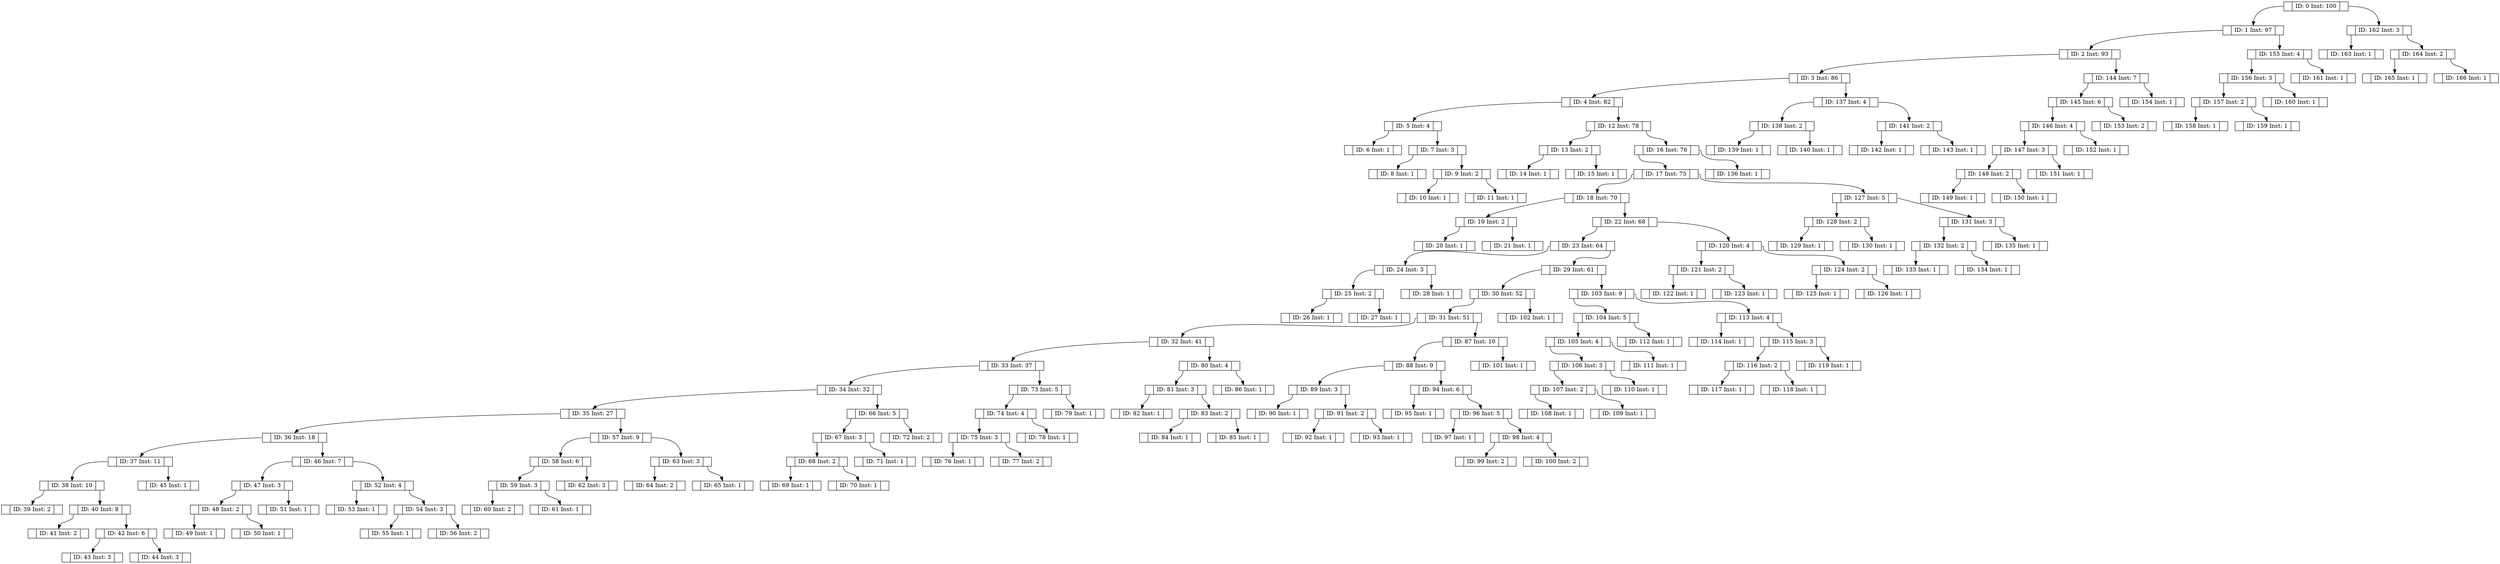 digraph g {
	node [height=.1 shape=record]
	node0 [label="<f0> |<f1> ID: 0 Inst: 100 |<f2>"]
	node1 [label="<f0> |<f1> ID: 1 Inst: 97 |<f2>"]
	node0:f0 -> node1:f1
	node2 [label="<f0> |<f1> ID: 162 Inst: 3 |<f2>"]
	node0:f2 -> node2:f1
	node3 [label="<f0> |<f1> ID: 2 Inst: 93 |<f2>"]
	node1:f0 -> node3:f1
	node4 [label="<f0> |<f1> ID: 155 Inst: 4 |<f2>"]
	node1:f2 -> node4:f1
	node5 [label="<f0> |<f1> ID: 163 Inst: 1 |<f2>"]
	node2:f0 -> node5:f1
	node6 [label="<f0> |<f1> ID: 164 Inst: 2 |<f2>"]
	node2:f2 -> node6:f1
	node7 [label="<f0> |<f1> ID: 3 Inst: 86 |<f2>"]
	node3:f0 -> node7:f1
	node8 [label="<f0> |<f1> ID: 144 Inst: 7 |<f2>"]
	node3:f2 -> node8:f1
	node9 [label="<f0> |<f1> ID: 156 Inst: 3 |<f2>"]
	node4:f0 -> node9:f1
	node10 [label="<f0> |<f1> ID: 161 Inst: 1 |<f2>"]
	node4:f2 -> node10:f1
	node11 [label="<f0> |<f1> ID: 165 Inst: 1 |<f2>"]
	node6:f0 -> node11:f1
	node12 [label="<f0> |<f1> ID: 166 Inst: 1 |<f2>"]
	node6:f2 -> node12:f1
	node13 [label="<f0> |<f1> ID: 4 Inst: 82 |<f2>"]
	node7:f0 -> node13:f1
	node14 [label="<f0> |<f1> ID: 137 Inst: 4 |<f2>"]
	node7:f2 -> node14:f1
	node15 [label="<f0> |<f1> ID: 145 Inst: 6 |<f2>"]
	node8:f0 -> node15:f1
	node16 [label="<f0> |<f1> ID: 154 Inst: 1 |<f2>"]
	node8:f2 -> node16:f1
	node17 [label="<f0> |<f1> ID: 157 Inst: 2 |<f2>"]
	node9:f0 -> node17:f1
	node18 [label="<f0> |<f1> ID: 160 Inst: 1 |<f2>"]
	node9:f2 -> node18:f1
	node19 [label="<f0> |<f1> ID: 5 Inst: 4 |<f2>"]
	node13:f0 -> node19:f1
	node20 [label="<f0> |<f1> ID: 12 Inst: 78 |<f2>"]
	node13:f2 -> node20:f1
	node21 [label="<f0> |<f1> ID: 138 Inst: 2 |<f2>"]
	node14:f0 -> node21:f1
	node22 [label="<f0> |<f1> ID: 141 Inst: 2 |<f2>"]
	node14:f2 -> node22:f1
	node23 [label="<f0> |<f1> ID: 146 Inst: 4 |<f2>"]
	node15:f0 -> node23:f1
	node24 [label="<f0> |<f1> ID: 153 Inst: 2 |<f2>"]
	node15:f2 -> node24:f1
	node25 [label="<f0> |<f1> ID: 158 Inst: 1 |<f2>"]
	node17:f0 -> node25:f1
	node26 [label="<f0> |<f1> ID: 159 Inst: 1 |<f2>"]
	node17:f2 -> node26:f1
	node27 [label="<f0> |<f1> ID: 6 Inst: 1 |<f2>"]
	node19:f0 -> node27:f1
	node28 [label="<f0> |<f1> ID: 7 Inst: 3 |<f2>"]
	node19:f2 -> node28:f1
	node29 [label="<f0> |<f1> ID: 13 Inst: 2 |<f2>"]
	node20:f0 -> node29:f1
	node30 [label="<f0> |<f1> ID: 16 Inst: 76 |<f2>"]
	node20:f2 -> node30:f1
	node31 [label="<f0> |<f1> ID: 139 Inst: 1 |<f2>"]
	node21:f0 -> node31:f1
	node32 [label="<f0> |<f1> ID: 140 Inst: 1 |<f2>"]
	node21:f2 -> node32:f1
	node33 [label="<f0> |<f1> ID: 142 Inst: 1 |<f2>"]
	node22:f0 -> node33:f1
	node34 [label="<f0> |<f1> ID: 143 Inst: 1 |<f2>"]
	node22:f2 -> node34:f1
	node35 [label="<f0> |<f1> ID: 147 Inst: 3 |<f2>"]
	node23:f0 -> node35:f1
	node36 [label="<f0> |<f1> ID: 152 Inst: 1 |<f2>"]
	node23:f2 -> node36:f1
	node37 [label="<f0> |<f1> ID: 8 Inst: 1 |<f2>"]
	node28:f0 -> node37:f1
	node38 [label="<f0> |<f1> ID: 9 Inst: 2 |<f2>"]
	node28:f2 -> node38:f1
	node39 [label="<f0> |<f1> ID: 14 Inst: 1 |<f2>"]
	node29:f0 -> node39:f1
	node40 [label="<f0> |<f1> ID: 15 Inst: 1 |<f2>"]
	node29:f2 -> node40:f1
	node41 [label="<f0> |<f1> ID: 17 Inst: 75 |<f2>"]
	node30:f0 -> node41:f1
	node42 [label="<f0> |<f1> ID: 136 Inst: 1 |<f2>"]
	node30:f2 -> node42:f1
	node43 [label="<f0> |<f1> ID: 148 Inst: 2 |<f2>"]
	node35:f0 -> node43:f1
	node44 [label="<f0> |<f1> ID: 151 Inst: 1 |<f2>"]
	node35:f2 -> node44:f1
	node45 [label="<f0> |<f1> ID: 10 Inst: 1 |<f2>"]
	node38:f0 -> node45:f1
	node46 [label="<f0> |<f1> ID: 11 Inst: 1 |<f2>"]
	node38:f2 -> node46:f1
	node47 [label="<f0> |<f1> ID: 18 Inst: 70 |<f2>"]
	node41:f0 -> node47:f1
	node48 [label="<f0> |<f1> ID: 127 Inst: 5 |<f2>"]
	node41:f2 -> node48:f1
	node49 [label="<f0> |<f1> ID: 149 Inst: 1 |<f2>"]
	node43:f0 -> node49:f1
	node50 [label="<f0> |<f1> ID: 150 Inst: 1 |<f2>"]
	node43:f2 -> node50:f1
	node51 [label="<f0> |<f1> ID: 19 Inst: 2 |<f2>"]
	node47:f0 -> node51:f1
	node52 [label="<f0> |<f1> ID: 22 Inst: 68 |<f2>"]
	node47:f2 -> node52:f1
	node53 [label="<f0> |<f1> ID: 128 Inst: 2 |<f2>"]
	node48:f0 -> node53:f1
	node54 [label="<f0> |<f1> ID: 131 Inst: 3 |<f2>"]
	node48:f2 -> node54:f1
	node55 [label="<f0> |<f1> ID: 20 Inst: 1 |<f2>"]
	node51:f0 -> node55:f1
	node56 [label="<f0> |<f1> ID: 21 Inst: 1 |<f2>"]
	node51:f2 -> node56:f1
	node57 [label="<f0> |<f1> ID: 23 Inst: 64 |<f2>"]
	node52:f0 -> node57:f1
	node58 [label="<f0> |<f1> ID: 120 Inst: 4 |<f2>"]
	node52:f2 -> node58:f1
	node59 [label="<f0> |<f1> ID: 129 Inst: 1 |<f2>"]
	node53:f0 -> node59:f1
	node60 [label="<f0> |<f1> ID: 130 Inst: 1 |<f2>"]
	node53:f2 -> node60:f1
	node61 [label="<f0> |<f1> ID: 132 Inst: 2 |<f2>"]
	node54:f0 -> node61:f1
	node62 [label="<f0> |<f1> ID: 135 Inst: 1 |<f2>"]
	node54:f2 -> node62:f1
	node63 [label="<f0> |<f1> ID: 24 Inst: 3 |<f2>"]
	node57:f0 -> node63:f1
	node64 [label="<f0> |<f1> ID: 29 Inst: 61 |<f2>"]
	node57:f2 -> node64:f1
	node65 [label="<f0> |<f1> ID: 121 Inst: 2 |<f2>"]
	node58:f0 -> node65:f1
	node66 [label="<f0> |<f1> ID: 124 Inst: 2 |<f2>"]
	node58:f2 -> node66:f1
	node67 [label="<f0> |<f1> ID: 133 Inst: 1 |<f2>"]
	node61:f0 -> node67:f1
	node68 [label="<f0> |<f1> ID: 134 Inst: 1 |<f2>"]
	node61:f2 -> node68:f1
	node69 [label="<f0> |<f1> ID: 25 Inst: 2 |<f2>"]
	node63:f0 -> node69:f1
	node70 [label="<f0> |<f1> ID: 28 Inst: 1 |<f2>"]
	node63:f2 -> node70:f1
	node71 [label="<f0> |<f1> ID: 30 Inst: 52 |<f2>"]
	node64:f0 -> node71:f1
	node72 [label="<f0> |<f1> ID: 103 Inst: 9 |<f2>"]
	node64:f2 -> node72:f1
	node73 [label="<f0> |<f1> ID: 122 Inst: 1 |<f2>"]
	node65:f0 -> node73:f1
	node74 [label="<f0> |<f1> ID: 123 Inst: 1 |<f2>"]
	node65:f2 -> node74:f1
	node75 [label="<f0> |<f1> ID: 125 Inst: 1 |<f2>"]
	node66:f0 -> node75:f1
	node76 [label="<f0> |<f1> ID: 126 Inst: 1 |<f2>"]
	node66:f2 -> node76:f1
	node77 [label="<f0> |<f1> ID: 26 Inst: 1 |<f2>"]
	node69:f0 -> node77:f1
	node78 [label="<f0> |<f1> ID: 27 Inst: 1 |<f2>"]
	node69:f2 -> node78:f1
	node79 [label="<f0> |<f1> ID: 31 Inst: 51 |<f2>"]
	node71:f0 -> node79:f1
	node80 [label="<f0> |<f1> ID: 102 Inst: 1 |<f2>"]
	node71:f2 -> node80:f1
	node81 [label="<f0> |<f1> ID: 104 Inst: 5 |<f2>"]
	node72:f0 -> node81:f1
	node82 [label="<f0> |<f1> ID: 113 Inst: 4 |<f2>"]
	node72:f2 -> node82:f1
	node83 [label="<f0> |<f1> ID: 32 Inst: 41 |<f2>"]
	node79:f0 -> node83:f1
	node84 [label="<f0> |<f1> ID: 87 Inst: 10 |<f2>"]
	node79:f2 -> node84:f1
	node85 [label="<f0> |<f1> ID: 105 Inst: 4 |<f2>"]
	node81:f0 -> node85:f1
	node86 [label="<f0> |<f1> ID: 112 Inst: 1 |<f2>"]
	node81:f2 -> node86:f1
	node87 [label="<f0> |<f1> ID: 114 Inst: 1 |<f2>"]
	node82:f0 -> node87:f1
	node88 [label="<f0> |<f1> ID: 115 Inst: 3 |<f2>"]
	node82:f2 -> node88:f1
	node89 [label="<f0> |<f1> ID: 33 Inst: 37 |<f2>"]
	node83:f0 -> node89:f1
	node90 [label="<f0> |<f1> ID: 80 Inst: 4 |<f2>"]
	node83:f2 -> node90:f1
	node91 [label="<f0> |<f1> ID: 88 Inst: 9 |<f2>"]
	node84:f0 -> node91:f1
	node92 [label="<f0> |<f1> ID: 101 Inst: 1 |<f2>"]
	node84:f2 -> node92:f1
	node93 [label="<f0> |<f1> ID: 106 Inst: 3 |<f2>"]
	node85:f0 -> node93:f1
	node94 [label="<f0> |<f1> ID: 111 Inst: 1 |<f2>"]
	node85:f2 -> node94:f1
	node95 [label="<f0> |<f1> ID: 116 Inst: 2 |<f2>"]
	node88:f0 -> node95:f1
	node96 [label="<f0> |<f1> ID: 119 Inst: 1 |<f2>"]
	node88:f2 -> node96:f1
	node97 [label="<f0> |<f1> ID: 34 Inst: 32 |<f2>"]
	node89:f0 -> node97:f1
	node98 [label="<f0> |<f1> ID: 73 Inst: 5 |<f2>"]
	node89:f2 -> node98:f1
	node99 [label="<f0> |<f1> ID: 81 Inst: 3 |<f2>"]
	node90:f0 -> node99:f1
	node100 [label="<f0> |<f1> ID: 86 Inst: 1 |<f2>"]
	node90:f2 -> node100:f1
	node101 [label="<f0> |<f1> ID: 89 Inst: 3 |<f2>"]
	node91:f0 -> node101:f1
	node102 [label="<f0> |<f1> ID: 94 Inst: 6 |<f2>"]
	node91:f2 -> node102:f1
	node103 [label="<f0> |<f1> ID: 107 Inst: 2 |<f2>"]
	node93:f0 -> node103:f1
	node104 [label="<f0> |<f1> ID: 110 Inst: 1 |<f2>"]
	node93:f2 -> node104:f1
	node105 [label="<f0> |<f1> ID: 117 Inst: 1 |<f2>"]
	node95:f0 -> node105:f1
	node106 [label="<f0> |<f1> ID: 118 Inst: 1 |<f2>"]
	node95:f2 -> node106:f1
	node107 [label="<f0> |<f1> ID: 35 Inst: 27 |<f2>"]
	node97:f0 -> node107:f1
	node108 [label="<f0> |<f1> ID: 66 Inst: 5 |<f2>"]
	node97:f2 -> node108:f1
	node109 [label="<f0> |<f1> ID: 74 Inst: 4 |<f2>"]
	node98:f0 -> node109:f1
	node110 [label="<f0> |<f1> ID: 79 Inst: 1 |<f2>"]
	node98:f2 -> node110:f1
	node111 [label="<f0> |<f1> ID: 82 Inst: 1 |<f2>"]
	node99:f0 -> node111:f1
	node112 [label="<f0> |<f1> ID: 83 Inst: 2 |<f2>"]
	node99:f2 -> node112:f1
	node113 [label="<f0> |<f1> ID: 90 Inst: 1 |<f2>"]
	node101:f0 -> node113:f1
	node114 [label="<f0> |<f1> ID: 91 Inst: 2 |<f2>"]
	node101:f2 -> node114:f1
	node115 [label="<f0> |<f1> ID: 95 Inst: 1 |<f2>"]
	node102:f0 -> node115:f1
	node116 [label="<f0> |<f1> ID: 96 Inst: 5 |<f2>"]
	node102:f2 -> node116:f1
	node117 [label="<f0> |<f1> ID: 108 Inst: 1 |<f2>"]
	node103:f0 -> node117:f1
	node118 [label="<f0> |<f1> ID: 109 Inst: 1 |<f2>"]
	node103:f2 -> node118:f1
	node119 [label="<f0> |<f1> ID: 36 Inst: 18 |<f2>"]
	node107:f0 -> node119:f1
	node120 [label="<f0> |<f1> ID: 57 Inst: 9 |<f2>"]
	node107:f2 -> node120:f1
	node121 [label="<f0> |<f1> ID: 67 Inst: 3 |<f2>"]
	node108:f0 -> node121:f1
	node122 [label="<f0> |<f1> ID: 72 Inst: 2 |<f2>"]
	node108:f2 -> node122:f1
	node123 [label="<f0> |<f1> ID: 75 Inst: 3 |<f2>"]
	node109:f0 -> node123:f1
	node124 [label="<f0> |<f1> ID: 78 Inst: 1 |<f2>"]
	node109:f2 -> node124:f1
	node125 [label="<f0> |<f1> ID: 84 Inst: 1 |<f2>"]
	node112:f0 -> node125:f1
	node126 [label="<f0> |<f1> ID: 85 Inst: 1 |<f2>"]
	node112:f2 -> node126:f1
	node127 [label="<f0> |<f1> ID: 92 Inst: 1 |<f2>"]
	node114:f0 -> node127:f1
	node128 [label="<f0> |<f1> ID: 93 Inst: 1 |<f2>"]
	node114:f2 -> node128:f1
	node129 [label="<f0> |<f1> ID: 97 Inst: 1 |<f2>"]
	node116:f0 -> node129:f1
	node130 [label="<f0> |<f1> ID: 98 Inst: 4 |<f2>"]
	node116:f2 -> node130:f1
	node131 [label="<f0> |<f1> ID: 37 Inst: 11 |<f2>"]
	node119:f0 -> node131:f1
	node132 [label="<f0> |<f1> ID: 46 Inst: 7 |<f2>"]
	node119:f2 -> node132:f1
	node133 [label="<f0> |<f1> ID: 58 Inst: 6 |<f2>"]
	node120:f0 -> node133:f1
	node134 [label="<f0> |<f1> ID: 63 Inst: 3 |<f2>"]
	node120:f2 -> node134:f1
	node135 [label="<f0> |<f1> ID: 68 Inst: 2 |<f2>"]
	node121:f0 -> node135:f1
	node136 [label="<f0> |<f1> ID: 71 Inst: 1 |<f2>"]
	node121:f2 -> node136:f1
	node137 [label="<f0> |<f1> ID: 76 Inst: 1 |<f2>"]
	node123:f0 -> node137:f1
	node138 [label="<f0> |<f1> ID: 77 Inst: 2 |<f2>"]
	node123:f2 -> node138:f1
	node139 [label="<f0> |<f1> ID: 99 Inst: 2 |<f2>"]
	node130:f0 -> node139:f1
	node140 [label="<f0> |<f1> ID: 100 Inst: 2 |<f2>"]
	node130:f2 -> node140:f1
	node141 [label="<f0> |<f1> ID: 38 Inst: 10 |<f2>"]
	node131:f0 -> node141:f1
	node142 [label="<f0> |<f1> ID: 45 Inst: 1 |<f2>"]
	node131:f2 -> node142:f1
	node143 [label="<f0> |<f1> ID: 47 Inst: 3 |<f2>"]
	node132:f0 -> node143:f1
	node144 [label="<f0> |<f1> ID: 52 Inst: 4 |<f2>"]
	node132:f2 -> node144:f1
	node145 [label="<f0> |<f1> ID: 59 Inst: 3 |<f2>"]
	node133:f0 -> node145:f1
	node146 [label="<f0> |<f1> ID: 62 Inst: 3 |<f2>"]
	node133:f2 -> node146:f1
	node147 [label="<f0> |<f1> ID: 64 Inst: 2 |<f2>"]
	node134:f0 -> node147:f1
	node148 [label="<f0> |<f1> ID: 65 Inst: 1 |<f2>"]
	node134:f2 -> node148:f1
	node149 [label="<f0> |<f1> ID: 69 Inst: 1 |<f2>"]
	node135:f0 -> node149:f1
	node150 [label="<f0> |<f1> ID: 70 Inst: 1 |<f2>"]
	node135:f2 -> node150:f1
	node151 [label="<f0> |<f1> ID: 39 Inst: 2 |<f2>"]
	node141:f0 -> node151:f1
	node152 [label="<f0> |<f1> ID: 40 Inst: 8 |<f2>"]
	node141:f2 -> node152:f1
	node153 [label="<f0> |<f1> ID: 48 Inst: 2 |<f2>"]
	node143:f0 -> node153:f1
	node154 [label="<f0> |<f1> ID: 51 Inst: 1 |<f2>"]
	node143:f2 -> node154:f1
	node155 [label="<f0> |<f1> ID: 53 Inst: 1 |<f2>"]
	node144:f0 -> node155:f1
	node156 [label="<f0> |<f1> ID: 54 Inst: 3 |<f2>"]
	node144:f2 -> node156:f1
	node157 [label="<f0> |<f1> ID: 60 Inst: 2 |<f2>"]
	node145:f0 -> node157:f1
	node158 [label="<f0> |<f1> ID: 61 Inst: 1 |<f2>"]
	node145:f2 -> node158:f1
	node159 [label="<f0> |<f1> ID: 41 Inst: 2 |<f2>"]
	node152:f0 -> node159:f1
	node160 [label="<f0> |<f1> ID: 42 Inst: 6 |<f2>"]
	node152:f2 -> node160:f1
	node161 [label="<f0> |<f1> ID: 49 Inst: 1 |<f2>"]
	node153:f0 -> node161:f1
	node162 [label="<f0> |<f1> ID: 50 Inst: 1 |<f2>"]
	node153:f2 -> node162:f1
	node163 [label="<f0> |<f1> ID: 55 Inst: 1 |<f2>"]
	node156:f0 -> node163:f1
	node164 [label="<f0> |<f1> ID: 56 Inst: 2 |<f2>"]
	node156:f2 -> node164:f1
	node165 [label="<f0> |<f1> ID: 43 Inst: 3 |<f2>"]
	node160:f0 -> node165:f1
	node166 [label="<f0> |<f1> ID: 44 Inst: 3 |<f2>"]
	node160:f2 -> node166:f1
}
